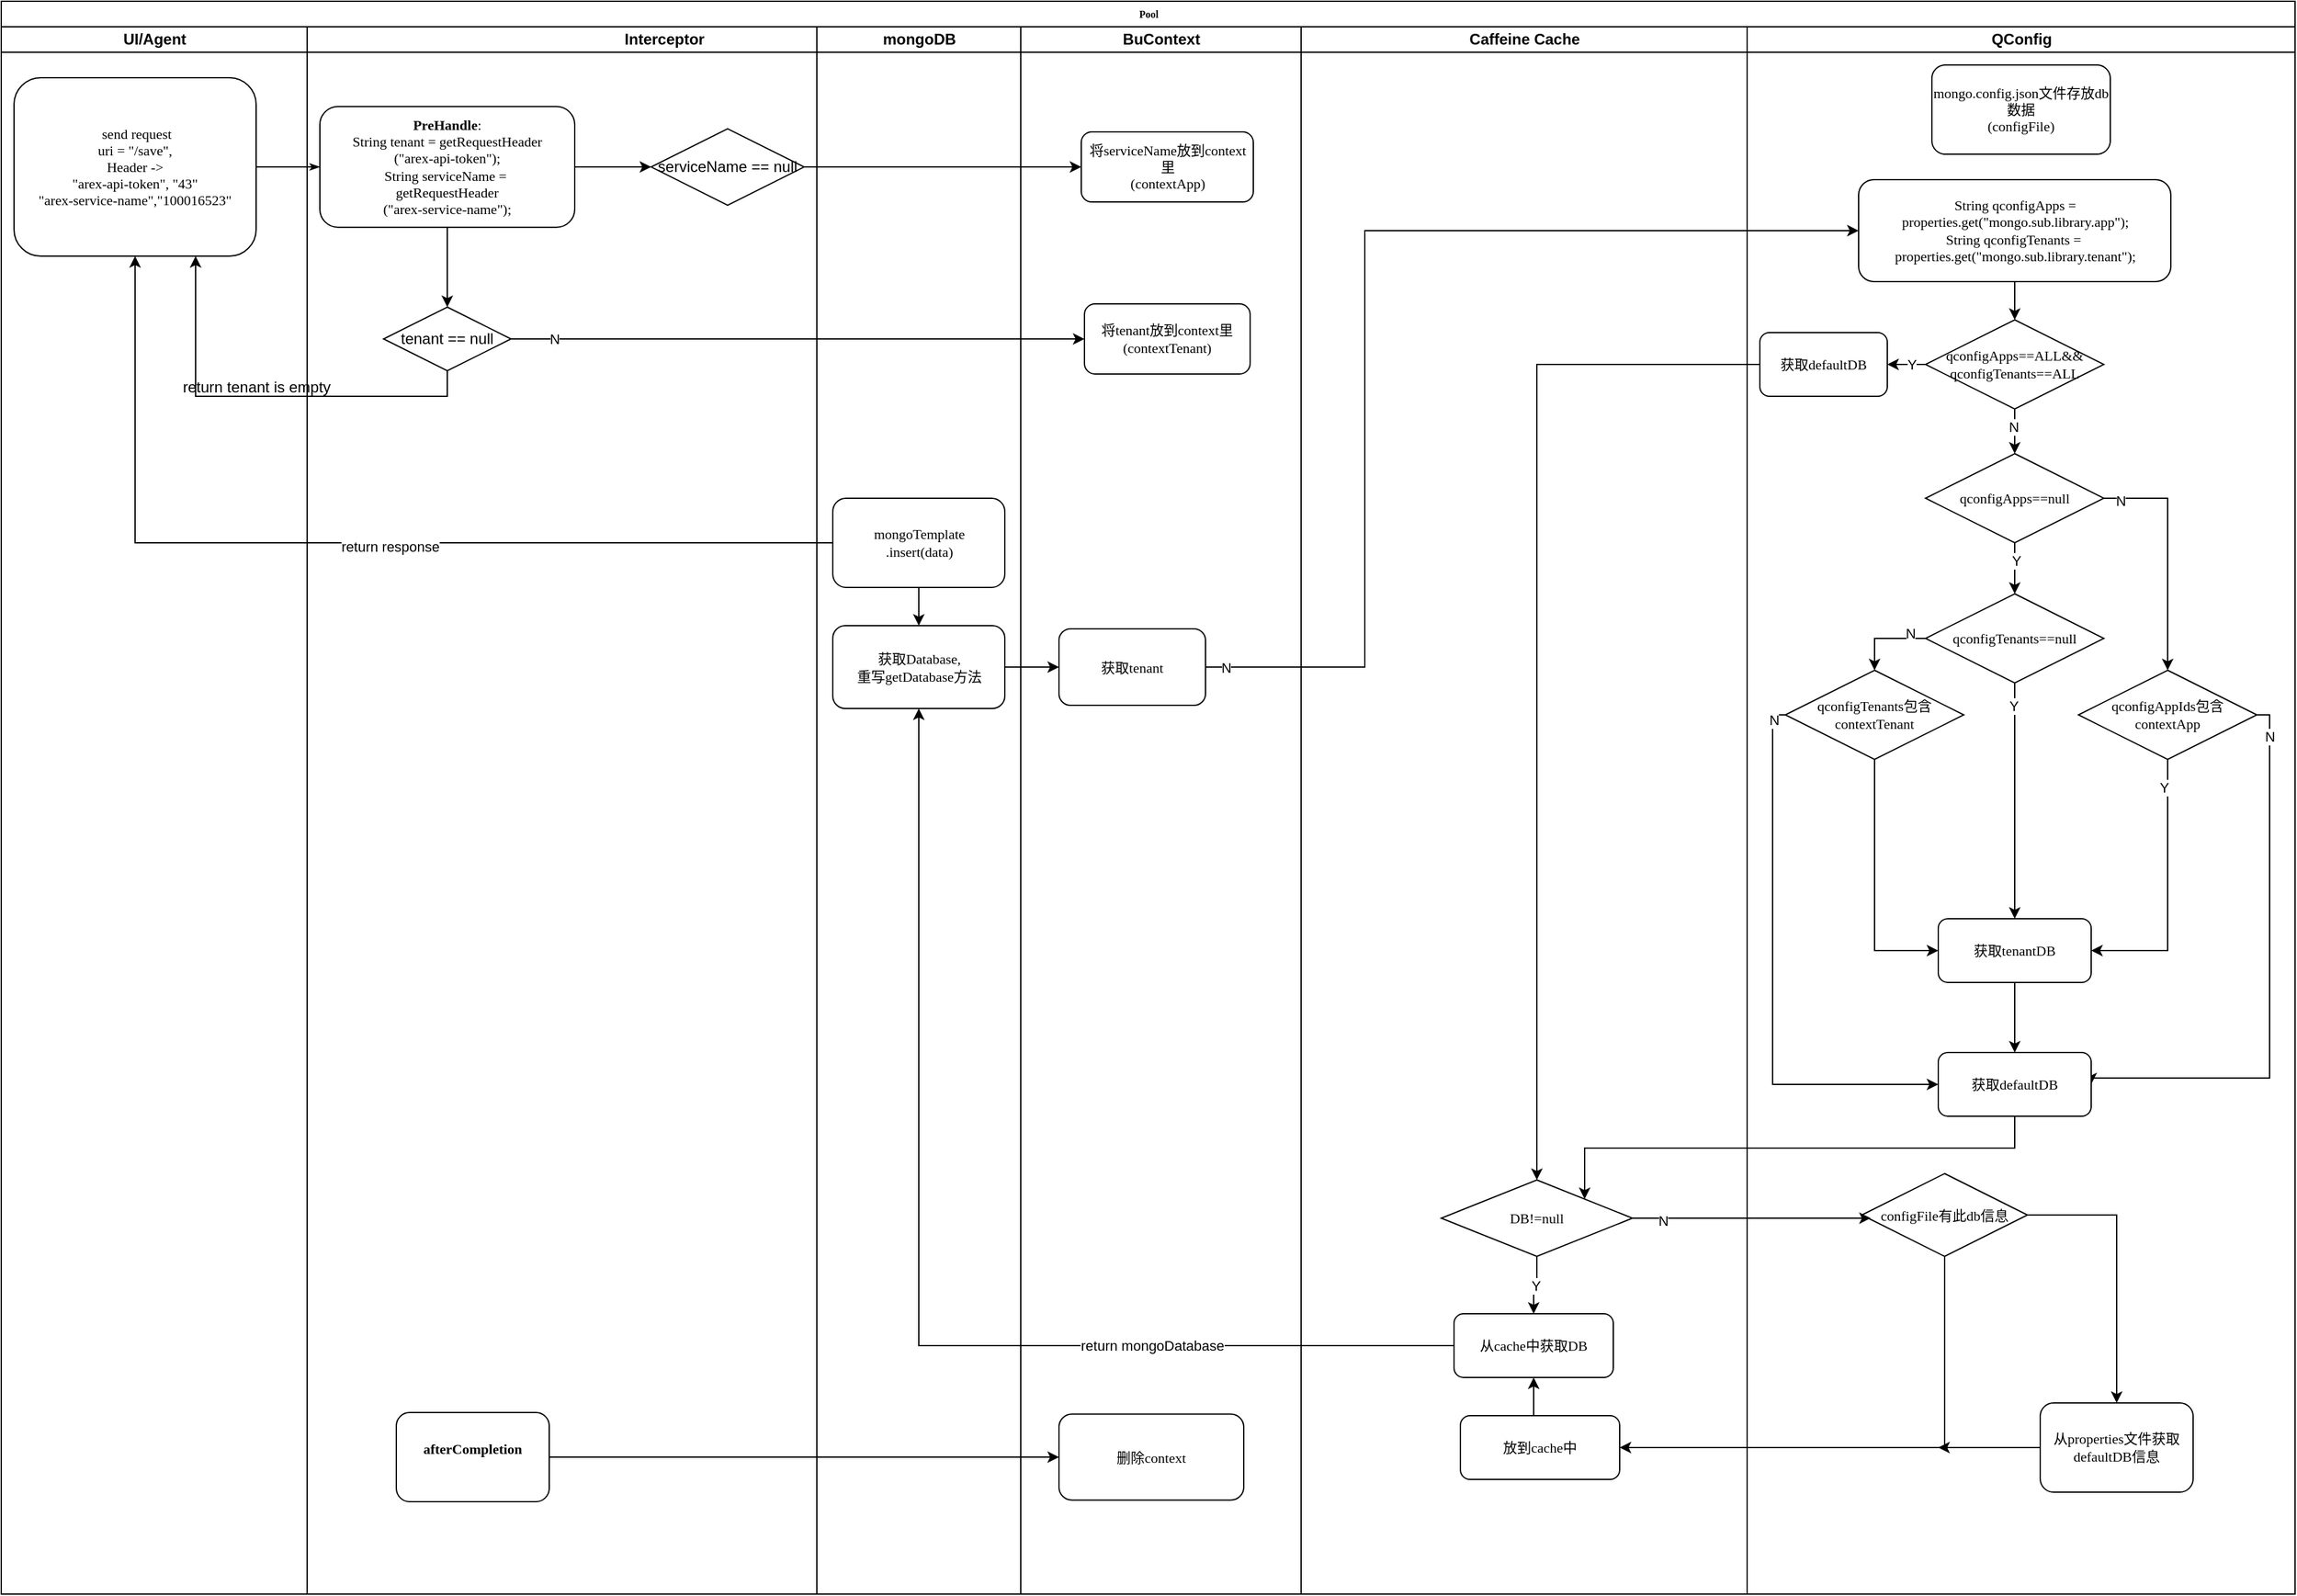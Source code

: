 <mxfile version="24.5.2" type="github">
  <diagram name="Page-1" id="74e2e168-ea6b-b213-b513-2b3c1d86103e">
    <mxGraphModel dx="3458" dy="1293" grid="1" gridSize="10" guides="1" tooltips="1" connect="1" arrows="1" fold="1" page="1" pageScale="1" pageWidth="1100" pageHeight="850" background="none" math="0" shadow="0">
      <root>
        <mxCell id="0" />
        <mxCell id="1" parent="0" />
        <mxCell id="77e6c97f196da883-1" value="Pool" style="swimlane;html=1;childLayout=stackLayout;startSize=20;rounded=0;shadow=0;labelBackgroundColor=none;strokeWidth=1;fontFamily=Verdana;fontSize=8;align=center;" parent="1" vertex="1">
          <mxGeometry x="-30" y="70" width="1800" height="1250" as="geometry" />
        </mxCell>
        <mxCell id="77e6c97f196da883-26" style="edgeStyle=orthogonalEdgeStyle;rounded=1;html=1;labelBackgroundColor=none;startArrow=none;startFill=0;startSize=5;endArrow=classicThin;endFill=1;endSize=5;jettySize=auto;orthogonalLoop=1;strokeWidth=1;fontFamily=Verdana;fontSize=8" parent="77e6c97f196da883-1" source="77e6c97f196da883-8" target="77e6c97f196da883-11" edge="1">
          <mxGeometry relative="1" as="geometry" />
        </mxCell>
        <mxCell id="77e6c97f196da883-2" value="UI/Agent" style="swimlane;html=1;startSize=20;" parent="77e6c97f196da883-1" vertex="1">
          <mxGeometry y="20" width="240" height="1230" as="geometry">
            <mxRectangle y="20" width="50" height="1310" as="alternateBounds" />
          </mxGeometry>
        </mxCell>
        <mxCell id="77e6c97f196da883-8" value="&lt;font style=&quot;font-size: 11px;&quot;&gt;&amp;nbsp;send request&lt;br&gt;uri = &quot;/save&quot;,&lt;br&gt;Header -&amp;gt; &lt;br&gt;&quot;arex-api-token&quot;, &quot;43&quot;&lt;br&gt;&quot;arex-service-name&quot;,&quot;100016523&quot;&lt;/font&gt;" style="rounded=1;whiteSpace=wrap;html=1;shadow=0;labelBackgroundColor=none;strokeWidth=1;fontFamily=Verdana;fontSize=8;align=center;" parent="77e6c97f196da883-2" vertex="1">
          <mxGeometry x="10" y="40" width="190" height="140" as="geometry" />
        </mxCell>
        <mxCell id="77e6c97f196da883-3" value="Interceptor" style="swimlane;html=1;startSize=20;" parent="77e6c97f196da883-1" vertex="1">
          <mxGeometry x="240" y="20" width="560" height="1230" as="geometry" />
        </mxCell>
        <mxCell id="QC2IbgeBZkoG8HlsuHKG-100" style="edgeStyle=orthogonalEdgeStyle;rounded=0;orthogonalLoop=1;jettySize=auto;html=1;exitX=1;exitY=0.5;exitDx=0;exitDy=0;entryX=0;entryY=0.5;entryDx=0;entryDy=0;" parent="77e6c97f196da883-3" source="77e6c97f196da883-11" target="QC2IbgeBZkoG8HlsuHKG-3" edge="1">
          <mxGeometry relative="1" as="geometry" />
        </mxCell>
        <mxCell id="QC2IbgeBZkoG8HlsuHKG-101" style="edgeStyle=orthogonalEdgeStyle;rounded=0;orthogonalLoop=1;jettySize=auto;html=1;exitX=0.5;exitY=1;exitDx=0;exitDy=0;" parent="77e6c97f196da883-3" source="77e6c97f196da883-11" target="QC2IbgeBZkoG8HlsuHKG-4" edge="1">
          <mxGeometry relative="1" as="geometry" />
        </mxCell>
        <mxCell id="77e6c97f196da883-11" value="&lt;font style=&quot;font-size: 11px;&quot;&gt;&lt;b&gt;PreHandle&lt;/b&gt;:&lt;br&gt;String tenant = getRequestHeader&lt;br&gt;(&quot;arex-api-token&quot;);&lt;br&gt;String serviceName =&amp;nbsp;&lt;br&gt;getRequestHeader&lt;br&gt;(&quot;arex-service-name&lt;/font&gt;&lt;span style=&quot;font-size: 11px; background-color: initial;&quot;&gt;&quot;);&lt;/span&gt;" style="rounded=1;whiteSpace=wrap;html=1;shadow=0;labelBackgroundColor=none;strokeWidth=1;fontFamily=Verdana;fontSize=8;align=center;" parent="77e6c97f196da883-3" vertex="1">
          <mxGeometry x="10" y="62.66" width="200" height="94.69" as="geometry" />
        </mxCell>
        <mxCell id="gfUXuAxqw8sNISsfRznZ-3" value="&lt;font style=&quot;font-size: 11px;&quot;&gt;&lt;b&gt;afterCompletion&lt;br&gt;&lt;/b&gt;&lt;br&gt;&lt;/font&gt;" style="rounded=1;whiteSpace=wrap;html=1;shadow=0;labelBackgroundColor=none;strokeWidth=1;fontFamily=Verdana;fontSize=8;align=center;" parent="77e6c97f196da883-3" vertex="1">
          <mxGeometry x="70" y="1087.5" width="120" height="70" as="geometry" />
        </mxCell>
        <mxCell id="QC2IbgeBZkoG8HlsuHKG-3" value="serviceName == null" style="rhombus;whiteSpace=wrap;html=1;" parent="77e6c97f196da883-3" vertex="1">
          <mxGeometry x="270" y="80.01" width="120" height="60" as="geometry" />
        </mxCell>
        <mxCell id="QC2IbgeBZkoG8HlsuHKG-4" value="tenant == null" style="rhombus;whiteSpace=wrap;html=1;" parent="77e6c97f196da883-3" vertex="1">
          <mxGeometry x="60" y="220" width="100" height="50" as="geometry" />
        </mxCell>
        <mxCell id="77e6c97f196da883-4" value="mongoDB" style="swimlane;html=1;startSize=20;" parent="77e6c97f196da883-3" vertex="1">
          <mxGeometry x="400" width="160" height="1230" as="geometry" />
        </mxCell>
        <mxCell id="gfUXuAxqw8sNISsfRznZ-11" style="edgeStyle=orthogonalEdgeStyle;rounded=0;orthogonalLoop=1;jettySize=auto;html=1;exitX=0.5;exitY=1;exitDx=0;exitDy=0;entryX=0.5;entryY=0;entryDx=0;entryDy=0;" parent="77e6c97f196da883-4" source="77e6c97f196da883-12" target="gfUXuAxqw8sNISsfRznZ-1" edge="1">
          <mxGeometry relative="1" as="geometry">
            <mxPoint x="70" y="530" as="sourcePoint" />
          </mxGeometry>
        </mxCell>
        <mxCell id="77e6c97f196da883-12" value="&lt;font style=&quot;font-size: 11px;&quot;&gt;mongoTemplate&lt;br&gt;.insert(data)&lt;/font&gt;" style="rounded=1;whiteSpace=wrap;html=1;shadow=0;labelBackgroundColor=none;strokeWidth=1;fontFamily=Verdana;fontSize=8;align=center;" parent="77e6c97f196da883-4" vertex="1">
          <mxGeometry x="12.5" y="370" width="135" height="70" as="geometry" />
        </mxCell>
        <mxCell id="gfUXuAxqw8sNISsfRznZ-1" value="&lt;font style=&quot;font-size: 11px;&quot;&gt;获取Database,&lt;br&gt;重写getDatabase方法&lt;/font&gt;" style="rounded=1;whiteSpace=wrap;html=1;shadow=0;labelBackgroundColor=none;strokeWidth=1;fontFamily=Verdana;fontSize=8;align=center;" parent="77e6c97f196da883-4" vertex="1">
          <mxGeometry x="12.5" y="470" width="135" height="65" as="geometry" />
        </mxCell>
        <mxCell id="77e6c97f196da883-5" value="BuContext" style="swimlane;html=1;startSize=20;" parent="77e6c97f196da883-1" vertex="1">
          <mxGeometry x="800" y="20" width="220" height="1230" as="geometry" />
        </mxCell>
        <mxCell id="77e6c97f196da883-15" value="&lt;font style=&quot;font-size: 11px;&quot;&gt;获取tenant&lt;/font&gt;" style="rounded=1;whiteSpace=wrap;html=1;shadow=0;labelBackgroundColor=none;strokeWidth=1;fontFamily=Verdana;fontSize=8;align=center;" parent="77e6c97f196da883-5" vertex="1">
          <mxGeometry x="30" y="472.5" width="115" height="60" as="geometry" />
        </mxCell>
        <mxCell id="77e6c97f196da883-9" value="&lt;font style=&quot;font-size: 11px;&quot;&gt;将tenant放到context里&lt;/font&gt;&lt;div&gt;&lt;span style=&quot;font-size: 11px;&quot;&gt;(contextTenant)&lt;/span&gt;&lt;/div&gt;" style="rounded=1;whiteSpace=wrap;html=1;shadow=0;labelBackgroundColor=none;strokeWidth=1;fontFamily=Verdana;fontSize=8;align=center;" parent="77e6c97f196da883-5" vertex="1">
          <mxGeometry x="50" y="217.5" width="130" height="55" as="geometry" />
        </mxCell>
        <mxCell id="gfUXuAxqw8sNISsfRznZ-23" value="&lt;span style=&quot;font-size: 11px;&quot;&gt;删除context&lt;/span&gt;" style="rounded=1;whiteSpace=wrap;html=1;shadow=0;labelBackgroundColor=none;strokeWidth=1;fontFamily=Verdana;fontSize=8;align=center;" parent="77e6c97f196da883-5" vertex="1">
          <mxGeometry x="30" y="1088.75" width="145" height="67.5" as="geometry" />
        </mxCell>
        <mxCell id="QC2IbgeBZkoG8HlsuHKG-25" value="&lt;font style=&quot;font-size: 11px;&quot;&gt;将serviceName放到context里&lt;br&gt;(contextApp)&lt;/font&gt;" style="rounded=1;whiteSpace=wrap;html=1;shadow=0;labelBackgroundColor=none;strokeWidth=1;fontFamily=Verdana;fontSize=8;align=center;" parent="77e6c97f196da883-5" vertex="1">
          <mxGeometry x="47.5" y="82.51" width="135" height="55" as="geometry" />
        </mxCell>
        <mxCell id="77e6c97f196da883-6" value="Caffeine Cache" style="swimlane;html=1;startSize=20;" parent="77e6c97f196da883-1" vertex="1">
          <mxGeometry x="1020" y="20" width="350" height="1230" as="geometry" />
        </mxCell>
        <mxCell id="QC2IbgeBZkoG8HlsuHKG-108" style="edgeStyle=orthogonalEdgeStyle;rounded=0;orthogonalLoop=1;jettySize=auto;html=1;exitX=0.5;exitY=0;exitDx=0;exitDy=0;entryX=0.5;entryY=1;entryDx=0;entryDy=0;" parent="77e6c97f196da883-6" source="QC2IbgeBZkoG8HlsuHKG-32" target="QC2IbgeBZkoG8HlsuHKG-33" edge="1">
          <mxGeometry relative="1" as="geometry" />
        </mxCell>
        <mxCell id="QC2IbgeBZkoG8HlsuHKG-32" value="&lt;span style=&quot;font-size: 11px;&quot;&gt;放到cache中&lt;/span&gt;" style="rounded=1;whiteSpace=wrap;html=1;shadow=0;labelBackgroundColor=none;strokeWidth=1;fontFamily=Verdana;fontSize=8;align=center;" parent="77e6c97f196da883-6" vertex="1">
          <mxGeometry x="125" y="1090" width="125" height="50" as="geometry" />
        </mxCell>
        <mxCell id="QC2IbgeBZkoG8HlsuHKG-33" value="&lt;font style=&quot;font-size: 11px;&quot;&gt;从cache中获取DB&lt;/font&gt;" style="rounded=1;whiteSpace=wrap;html=1;shadow=0;labelBackgroundColor=none;strokeWidth=1;fontFamily=Verdana;fontSize=8;align=center;" parent="77e6c97f196da883-6" vertex="1">
          <mxGeometry x="120" y="1010" width="125" height="50" as="geometry" />
        </mxCell>
        <mxCell id="QC2IbgeBZkoG8HlsuHKG-107" style="edgeStyle=orthogonalEdgeStyle;rounded=0;orthogonalLoop=1;jettySize=auto;html=1;exitX=0.5;exitY=1;exitDx=0;exitDy=0;entryX=1;entryY=0.5;entryDx=0;entryDy=0;" parent="77e6c97f196da883-6" source="QC2IbgeBZkoG8HlsuHKG-37" target="QC2IbgeBZkoG8HlsuHKG-32" edge="1">
          <mxGeometry relative="1" as="geometry" />
        </mxCell>
        <mxCell id="QC2IbgeBZkoG8HlsuHKG-110" style="edgeStyle=orthogonalEdgeStyle;rounded=0;orthogonalLoop=1;jettySize=auto;html=1;exitX=1;exitY=0.5;exitDx=0;exitDy=0;" parent="77e6c97f196da883-6" source="QC2IbgeBZkoG8HlsuHKG-37" target="QC2IbgeBZkoG8HlsuHKG-44" edge="1">
          <mxGeometry relative="1" as="geometry" />
        </mxCell>
        <mxCell id="QC2IbgeBZkoG8HlsuHKG-37" value="&lt;font style=&quot;font-size: 11px;&quot;&gt;configFile有此db信息&lt;/font&gt;" style="rhombus;whiteSpace=wrap;html=1;rounded=0;shadow=0;labelBackgroundColor=none;strokeWidth=1;fontFamily=Verdana;fontSize=8;align=center;" parent="77e6c97f196da883-6" vertex="1">
          <mxGeometry x="440" y="900" width="130" height="65" as="geometry" />
        </mxCell>
        <mxCell id="QC2IbgeBZkoG8HlsuHKG-31" value="&lt;span style=&quot;font-size: 11px;&quot;&gt;DB!=null&lt;/span&gt;" style="rhombus;whiteSpace=wrap;html=1;rounded=0;shadow=0;labelBackgroundColor=none;strokeWidth=1;fontFamily=Verdana;fontSize=8;align=center;" parent="77e6c97f196da883-6" vertex="1">
          <mxGeometry x="110" y="905" width="150" height="60" as="geometry" />
        </mxCell>
        <mxCell id="QC2IbgeBZkoG8HlsuHKG-49" value="Y" style="edgeStyle=orthogonalEdgeStyle;rounded=0;orthogonalLoop=1;jettySize=auto;html=1;" parent="77e6c97f196da883-6" source="QC2IbgeBZkoG8HlsuHKG-31" target="QC2IbgeBZkoG8HlsuHKG-33" edge="1">
          <mxGeometry relative="1" as="geometry" />
        </mxCell>
        <mxCell id="QC2IbgeBZkoG8HlsuHKG-109" style="edgeStyle=orthogonalEdgeStyle;rounded=0;orthogonalLoop=1;jettySize=auto;html=1;exitX=0;exitY=0.5;exitDx=0;exitDy=0;" parent="77e6c97f196da883-6" source="QC2IbgeBZkoG8HlsuHKG-44" edge="1">
          <mxGeometry relative="1" as="geometry">
            <mxPoint x="500" y="1115" as="targetPoint" />
          </mxGeometry>
        </mxCell>
        <mxCell id="QC2IbgeBZkoG8HlsuHKG-44" value="&lt;span style=&quot;font-size: 11px;&quot;&gt;从properties文件获取defaultDB信息&lt;/span&gt;" style="rounded=1;whiteSpace=wrap;html=1;shadow=0;labelBackgroundColor=none;strokeWidth=1;fontFamily=Verdana;fontSize=8;align=center;" parent="77e6c97f196da883-6" vertex="1">
          <mxGeometry x="580" y="1080" width="120" height="70" as="geometry" />
        </mxCell>
        <mxCell id="QC2IbgeBZkoG8HlsuHKG-105" style="edgeStyle=orthogonalEdgeStyle;rounded=0;orthogonalLoop=1;jettySize=auto;html=1;exitX=1;exitY=0.5;exitDx=0;exitDy=0;entryX=0.054;entryY=0.538;entryDx=0;entryDy=0;entryPerimeter=0;" parent="77e6c97f196da883-6" source="QC2IbgeBZkoG8HlsuHKG-31" target="QC2IbgeBZkoG8HlsuHKG-37" edge="1">
          <mxGeometry relative="1" as="geometry" />
        </mxCell>
        <mxCell id="QC2IbgeBZkoG8HlsuHKG-106" value="N" style="edgeLabel;html=1;align=center;verticalAlign=middle;resizable=0;points=[];" parent="QC2IbgeBZkoG8HlsuHKG-105" vertex="1" connectable="0">
          <mxGeometry x="-0.742" y="-2" relative="1" as="geometry">
            <mxPoint as="offset" />
          </mxGeometry>
        </mxCell>
        <mxCell id="2HUkZEUMcikQAhTQOwgD-1" style="edgeStyle=orthogonalEdgeStyle;rounded=0;orthogonalLoop=1;jettySize=auto;html=1;exitX=1;exitY=0.5;exitDx=0;exitDy=0;entryX=0;entryY=0.5;entryDx=0;entryDy=0;" parent="77e6c97f196da883-1" source="gfUXuAxqw8sNISsfRznZ-3" target="gfUXuAxqw8sNISsfRznZ-23" edge="1">
          <mxGeometry relative="1" as="geometry" />
        </mxCell>
        <mxCell id="QC2IbgeBZkoG8HlsuHKG-27" style="edgeStyle=orthogonalEdgeStyle;rounded=0;orthogonalLoop=1;jettySize=auto;html=1;exitX=1;exitY=0.5;exitDx=0;exitDy=0;entryX=0;entryY=0.5;entryDx=0;entryDy=0;" parent="77e6c97f196da883-1" source="QC2IbgeBZkoG8HlsuHKG-3" edge="1" target="QC2IbgeBZkoG8HlsuHKG-25">
          <mxGeometry relative="1" as="geometry">
            <mxPoint x="840" y="290" as="targetPoint" />
          </mxGeometry>
        </mxCell>
        <mxCell id="QC2IbgeBZkoG8HlsuHKG-45" value="" style="edgeStyle=orthogonalEdgeStyle;rounded=0;orthogonalLoop=1;jettySize=auto;html=1;" parent="77e6c97f196da883-1" source="gfUXuAxqw8sNISsfRznZ-1" target="77e6c97f196da883-15" edge="1">
          <mxGeometry relative="1" as="geometry" />
        </mxCell>
        <mxCell id="QC2IbgeBZkoG8HlsuHKG-115" style="edgeStyle=orthogonalEdgeStyle;rounded=0;orthogonalLoop=1;jettySize=auto;html=1;exitX=0;exitY=0.5;exitDx=0;exitDy=0;entryX=0.5;entryY=1;entryDx=0;entryDy=0;" parent="77e6c97f196da883-1" source="QC2IbgeBZkoG8HlsuHKG-33" target="gfUXuAxqw8sNISsfRznZ-1" edge="1">
          <mxGeometry relative="1" as="geometry" />
        </mxCell>
        <mxCell id="QC2IbgeBZkoG8HlsuHKG-116" value="return mongoDatabase" style="edgeLabel;html=1;align=center;verticalAlign=middle;resizable=0;points=[];" parent="QC2IbgeBZkoG8HlsuHKG-115" vertex="1" connectable="0">
          <mxGeometry x="-0.484" relative="1" as="geometry">
            <mxPoint as="offset" />
          </mxGeometry>
        </mxCell>
        <mxCell id="QC2IbgeBZkoG8HlsuHKG-119" style="edgeStyle=orthogonalEdgeStyle;rounded=0;orthogonalLoop=1;jettySize=auto;html=1;exitX=0;exitY=0.5;exitDx=0;exitDy=0;entryX=0.5;entryY=1;entryDx=0;entryDy=0;" parent="77e6c97f196da883-1" source="77e6c97f196da883-12" target="77e6c97f196da883-8" edge="1">
          <mxGeometry relative="1" as="geometry" />
        </mxCell>
        <mxCell id="QC2IbgeBZkoG8HlsuHKG-120" value="return response" style="edgeLabel;html=1;align=center;verticalAlign=middle;resizable=0;points=[];" parent="QC2IbgeBZkoG8HlsuHKG-119" vertex="1" connectable="0">
          <mxGeometry x="-0.098" y="3" relative="1" as="geometry">
            <mxPoint x="1" as="offset" />
          </mxGeometry>
        </mxCell>
        <mxCell id="QC2IbgeBZkoG8HlsuHKG-99" style="edgeStyle=orthogonalEdgeStyle;rounded=0;orthogonalLoop=1;jettySize=auto;html=1;exitX=1;exitY=0.5;exitDx=0;exitDy=0;entryX=0;entryY=0.5;entryDx=0;entryDy=0;" parent="77e6c97f196da883-1" source="QC2IbgeBZkoG8HlsuHKG-4" target="77e6c97f196da883-9" edge="1">
          <mxGeometry relative="1" as="geometry">
            <mxPoint x="630" y="240" as="targetPoint" />
          </mxGeometry>
        </mxCell>
        <mxCell id="QC2IbgeBZkoG8HlsuHKG-104" value="N" style="edgeLabel;html=1;align=center;verticalAlign=middle;resizable=0;points=[];" parent="QC2IbgeBZkoG8HlsuHKG-99" vertex="1" connectable="0">
          <mxGeometry x="-0.852" relative="1" as="geometry">
            <mxPoint as="offset" />
          </mxGeometry>
        </mxCell>
        <mxCell id="PGTR_oQcg45bv9eVJ8Gs-1" style="edgeStyle=orthogonalEdgeStyle;rounded=0;orthogonalLoop=1;jettySize=auto;html=1;exitX=0.5;exitY=1;exitDx=0;exitDy=0;entryX=0.75;entryY=1;entryDx=0;entryDy=0;" edge="1" parent="77e6c97f196da883-1" source="QC2IbgeBZkoG8HlsuHKG-4" target="77e6c97f196da883-8">
          <mxGeometry relative="1" as="geometry" />
        </mxCell>
        <mxCell id="QC2IbgeBZkoG8HlsuHKG-34" value="QConfig" style="swimlane;html=1;startSize=20;" parent="1" vertex="1">
          <mxGeometry x="1340" y="90" width="430" height="1230" as="geometry" />
        </mxCell>
        <mxCell id="QC2IbgeBZkoG8HlsuHKG-40" value="&lt;span style=&quot;font-size: 11px;&quot;&gt;mongo.config.json文件存放db数据&lt;br&gt;(configFile)&lt;/span&gt;" style="rounded=1;whiteSpace=wrap;html=1;shadow=0;labelBackgroundColor=none;strokeWidth=1;fontFamily=Verdana;fontSize=8;align=center;" parent="QC2IbgeBZkoG8HlsuHKG-34" vertex="1">
          <mxGeometry x="145" y="30" width="140" height="70" as="geometry" />
        </mxCell>
        <mxCell id="84GqGAl79eLaJC6Dy8Jz-2" value="" style="edgeStyle=orthogonalEdgeStyle;rounded=0;orthogonalLoop=1;jettySize=auto;html=1;" parent="QC2IbgeBZkoG8HlsuHKG-34" source="QC2IbgeBZkoG8HlsuHKG-59" target="84GqGAl79eLaJC6Dy8Jz-1" edge="1">
          <mxGeometry relative="1" as="geometry" />
        </mxCell>
        <mxCell id="QC2IbgeBZkoG8HlsuHKG-59" value="&lt;span style=&quot;font-size: 11px;&quot;&gt;String qconfigApps = properties.get(&quot;mongo.sub.library.app&quot;);&lt;br&gt;String qconfigTenants =&amp;nbsp;&lt;br&gt;&lt;/span&gt;&lt;span style=&quot;font-size: 11px;&quot;&gt;properties.get(&quot;mongo.sub.library.tenant&quot;);&lt;/span&gt;&lt;span style=&quot;font-size: 11px;&quot;&gt;&lt;br&gt;&lt;/span&gt;" style="rounded=1;whiteSpace=wrap;html=1;shadow=0;labelBackgroundColor=none;strokeWidth=1;fontFamily=Verdana;fontSize=8;align=center;" parent="QC2IbgeBZkoG8HlsuHKG-34" vertex="1">
          <mxGeometry x="87.5" y="120" width="245" height="80" as="geometry" />
        </mxCell>
        <mxCell id="QC2IbgeBZkoG8HlsuHKG-74" value="" style="edgeStyle=orthogonalEdgeStyle;rounded=0;orthogonalLoop=1;jettySize=auto;html=1;" parent="QC2IbgeBZkoG8HlsuHKG-34" source="QC2IbgeBZkoG8HlsuHKG-58" target="QC2IbgeBZkoG8HlsuHKG-60" edge="1">
          <mxGeometry relative="1" as="geometry" />
        </mxCell>
        <mxCell id="QC2IbgeBZkoG8HlsuHKG-86" value="Y" style="edgeLabel;html=1;align=center;verticalAlign=middle;resizable=0;points=[];" parent="QC2IbgeBZkoG8HlsuHKG-74" vertex="1" connectable="0">
          <mxGeometry x="-0.3" y="1" relative="1" as="geometry">
            <mxPoint as="offset" />
          </mxGeometry>
        </mxCell>
        <mxCell id="QC2IbgeBZkoG8HlsuHKG-77" style="edgeStyle=orthogonalEdgeStyle;rounded=0;orthogonalLoop=1;jettySize=auto;html=1;exitX=1;exitY=0.5;exitDx=0;exitDy=0;entryX=0.5;entryY=0;entryDx=0;entryDy=0;" parent="QC2IbgeBZkoG8HlsuHKG-34" source="QC2IbgeBZkoG8HlsuHKG-58" target="QC2IbgeBZkoG8HlsuHKG-71" edge="1">
          <mxGeometry relative="1" as="geometry" />
        </mxCell>
        <mxCell id="QC2IbgeBZkoG8HlsuHKG-85" value="N" style="edgeLabel;html=1;align=center;verticalAlign=middle;resizable=0;points=[];" parent="QC2IbgeBZkoG8HlsuHKG-77" vertex="1" connectable="0">
          <mxGeometry x="-0.86" y="-2" relative="1" as="geometry">
            <mxPoint as="offset" />
          </mxGeometry>
        </mxCell>
        <mxCell id="QC2IbgeBZkoG8HlsuHKG-58" value="&lt;font style=&quot;font-size: 11px;&quot;&gt;qconfigApps==null&lt;/font&gt;" style="rhombus;whiteSpace=wrap;html=1;rounded=0;shadow=0;labelBackgroundColor=none;strokeWidth=1;fontFamily=Verdana;fontSize=8;align=center;" parent="QC2IbgeBZkoG8HlsuHKG-34" vertex="1">
          <mxGeometry x="140" y="335" width="140" height="70" as="geometry" />
        </mxCell>
        <mxCell id="QC2IbgeBZkoG8HlsuHKG-75" value="" style="edgeStyle=orthogonalEdgeStyle;rounded=0;orthogonalLoop=1;jettySize=auto;html=1;" parent="QC2IbgeBZkoG8HlsuHKG-34" source="QC2IbgeBZkoG8HlsuHKG-60" target="QC2IbgeBZkoG8HlsuHKG-72" edge="1">
          <mxGeometry relative="1" as="geometry" />
        </mxCell>
        <mxCell id="QC2IbgeBZkoG8HlsuHKG-83" value="Y" style="edgeLabel;html=1;align=center;verticalAlign=middle;resizable=0;points=[];" parent="QC2IbgeBZkoG8HlsuHKG-75" vertex="1" connectable="0">
          <mxGeometry x="-0.81" y="-1" relative="1" as="geometry">
            <mxPoint as="offset" />
          </mxGeometry>
        </mxCell>
        <mxCell id="QC2IbgeBZkoG8HlsuHKG-80" value="" style="edgeStyle=orthogonalEdgeStyle;rounded=0;orthogonalLoop=1;jettySize=auto;html=1;entryX=0.5;entryY=0;entryDx=0;entryDy=0;exitX=0;exitY=0.5;exitDx=0;exitDy=0;" parent="QC2IbgeBZkoG8HlsuHKG-34" source="QC2IbgeBZkoG8HlsuHKG-60" target="QC2IbgeBZkoG8HlsuHKG-79" edge="1">
          <mxGeometry relative="1" as="geometry" />
        </mxCell>
        <mxCell id="QC2IbgeBZkoG8HlsuHKG-84" value="N" style="edgeLabel;html=1;align=center;verticalAlign=middle;resizable=0;points=[];" parent="QC2IbgeBZkoG8HlsuHKG-80" vertex="1" connectable="0">
          <mxGeometry x="-0.632" y="-4" relative="1" as="geometry">
            <mxPoint as="offset" />
          </mxGeometry>
        </mxCell>
        <mxCell id="QC2IbgeBZkoG8HlsuHKG-60" value="&lt;font style=&quot;font-size: 11px;&quot;&gt;qconfigTenants==null&lt;/font&gt;" style="rhombus;whiteSpace=wrap;html=1;rounded=0;shadow=0;labelBackgroundColor=none;strokeWidth=1;fontFamily=Verdana;fontSize=8;align=center;" parent="QC2IbgeBZkoG8HlsuHKG-34" vertex="1">
          <mxGeometry x="140" y="445" width="140" height="70" as="geometry" />
        </mxCell>
        <mxCell id="QC2IbgeBZkoG8HlsuHKG-78" style="edgeStyle=orthogonalEdgeStyle;rounded=0;orthogonalLoop=1;jettySize=auto;html=1;entryX=1;entryY=0.5;entryDx=0;entryDy=0;exitX=0.5;exitY=1;exitDx=0;exitDy=0;" parent="QC2IbgeBZkoG8HlsuHKG-34" source="QC2IbgeBZkoG8HlsuHKG-71" target="QC2IbgeBZkoG8HlsuHKG-72" edge="1">
          <mxGeometry relative="1" as="geometry" />
        </mxCell>
        <mxCell id="QC2IbgeBZkoG8HlsuHKG-87" value="Y" style="edgeLabel;html=1;align=center;verticalAlign=middle;resizable=0;points=[];" parent="QC2IbgeBZkoG8HlsuHKG-78" vertex="1" connectable="0">
          <mxGeometry x="-0.797" y="-3" relative="1" as="geometry">
            <mxPoint as="offset" />
          </mxGeometry>
        </mxCell>
        <mxCell id="QC2IbgeBZkoG8HlsuHKG-90" style="edgeStyle=orthogonalEdgeStyle;rounded=0;orthogonalLoop=1;jettySize=auto;html=1;exitX=1;exitY=0.5;exitDx=0;exitDy=0;entryX=1;entryY=0.5;entryDx=0;entryDy=0;" parent="QC2IbgeBZkoG8HlsuHKG-34" source="QC2IbgeBZkoG8HlsuHKG-71" target="QC2IbgeBZkoG8HlsuHKG-88" edge="1">
          <mxGeometry relative="1" as="geometry">
            <mxPoint x="440" y="465" as="sourcePoint" />
            <mxPoint x="280" y="815" as="targetPoint" />
            <Array as="points">
              <mxPoint x="410" y="540" />
              <mxPoint x="410" y="825" />
              <mxPoint x="270" y="825" />
            </Array>
          </mxGeometry>
        </mxCell>
        <mxCell id="QC2IbgeBZkoG8HlsuHKG-93" value="N" style="edgeLabel;html=1;align=center;verticalAlign=middle;resizable=0;points=[];" parent="QC2IbgeBZkoG8HlsuHKG-90" vertex="1" connectable="0">
          <mxGeometry x="-0.879" relative="1" as="geometry">
            <mxPoint as="offset" />
          </mxGeometry>
        </mxCell>
        <mxCell id="QC2IbgeBZkoG8HlsuHKG-71" value="&lt;font style=&quot;font-size: 11px;&quot;&gt;qconfigAppIds包含contextApp&lt;/font&gt;" style="rhombus;whiteSpace=wrap;html=1;rounded=0;shadow=0;labelBackgroundColor=none;strokeWidth=1;fontFamily=Verdana;fontSize=8;align=center;" parent="QC2IbgeBZkoG8HlsuHKG-34" vertex="1">
          <mxGeometry x="260" y="505" width="140" height="70" as="geometry" />
        </mxCell>
        <mxCell id="QC2IbgeBZkoG8HlsuHKG-113" value="" style="edgeStyle=orthogonalEdgeStyle;rounded=0;orthogonalLoop=1;jettySize=auto;html=1;" parent="QC2IbgeBZkoG8HlsuHKG-34" source="QC2IbgeBZkoG8HlsuHKG-72" target="QC2IbgeBZkoG8HlsuHKG-88" edge="1">
          <mxGeometry relative="1" as="geometry" />
        </mxCell>
        <mxCell id="QC2IbgeBZkoG8HlsuHKG-72" value="&lt;font style=&quot;font-size: 11px;&quot;&gt;获取tenant&lt;/font&gt;&lt;span style=&quot;font-size: 11px; background-color: initial;&quot;&gt;DB&lt;/span&gt;" style="rounded=1;whiteSpace=wrap;html=1;shadow=0;labelBackgroundColor=none;strokeWidth=1;fontFamily=Verdana;fontSize=8;align=center;" parent="QC2IbgeBZkoG8HlsuHKG-34" vertex="1">
          <mxGeometry x="150" y="700" width="120" height="50" as="geometry" />
        </mxCell>
        <mxCell id="QC2IbgeBZkoG8HlsuHKG-89" style="edgeStyle=orthogonalEdgeStyle;rounded=0;orthogonalLoop=1;jettySize=auto;html=1;exitX=0;exitY=0.5;exitDx=0;exitDy=0;entryX=0;entryY=0.5;entryDx=0;entryDy=0;" parent="QC2IbgeBZkoG8HlsuHKG-34" source="QC2IbgeBZkoG8HlsuHKG-79" target="QC2IbgeBZkoG8HlsuHKG-88" edge="1">
          <mxGeometry relative="1" as="geometry">
            <Array as="points">
              <mxPoint x="20" y="540" />
              <mxPoint x="20" y="830" />
            </Array>
          </mxGeometry>
        </mxCell>
        <mxCell id="QC2IbgeBZkoG8HlsuHKG-91" value="N" style="edgeLabel;html=1;align=center;verticalAlign=middle;resizable=0;points=[];" parent="QC2IbgeBZkoG8HlsuHKG-89" vertex="1" connectable="0">
          <mxGeometry x="-0.938" y="1" relative="1" as="geometry">
            <mxPoint as="offset" />
          </mxGeometry>
        </mxCell>
        <mxCell id="QC2IbgeBZkoG8HlsuHKG-92" style="edgeStyle=orthogonalEdgeStyle;rounded=0;orthogonalLoop=1;jettySize=auto;html=1;exitX=0.5;exitY=1;exitDx=0;exitDy=0;entryX=0;entryY=0.5;entryDx=0;entryDy=0;" parent="QC2IbgeBZkoG8HlsuHKG-34" source="QC2IbgeBZkoG8HlsuHKG-79" target="QC2IbgeBZkoG8HlsuHKG-72" edge="1">
          <mxGeometry relative="1" as="geometry" />
        </mxCell>
        <mxCell id="QC2IbgeBZkoG8HlsuHKG-79" value="&lt;font style=&quot;font-size: 11px;&quot;&gt;qconfigTenants包含contextTenant&lt;/font&gt;" style="rhombus;whiteSpace=wrap;html=1;rounded=0;shadow=0;labelBackgroundColor=none;strokeWidth=1;fontFamily=Verdana;fontSize=8;align=center;" parent="QC2IbgeBZkoG8HlsuHKG-34" vertex="1">
          <mxGeometry x="30" y="505" width="140" height="70" as="geometry" />
        </mxCell>
        <mxCell id="QC2IbgeBZkoG8HlsuHKG-88" value="&lt;font style=&quot;font-size: 11px;&quot;&gt;获取default&lt;/font&gt;&lt;span style=&quot;font-size: 11px; background-color: initial;&quot;&gt;DB&lt;/span&gt;" style="rounded=1;whiteSpace=wrap;html=1;shadow=0;labelBackgroundColor=none;strokeWidth=1;fontFamily=Verdana;fontSize=8;align=center;" parent="QC2IbgeBZkoG8HlsuHKG-34" vertex="1">
          <mxGeometry x="150" y="805" width="120" height="50" as="geometry" />
        </mxCell>
        <mxCell id="84GqGAl79eLaJC6Dy8Jz-4" value="" style="edgeStyle=orthogonalEdgeStyle;rounded=0;orthogonalLoop=1;jettySize=auto;html=1;" parent="QC2IbgeBZkoG8HlsuHKG-34" source="84GqGAl79eLaJC6Dy8Jz-1" target="84GqGAl79eLaJC6Dy8Jz-3" edge="1">
          <mxGeometry relative="1" as="geometry" />
        </mxCell>
        <mxCell id="84GqGAl79eLaJC6Dy8Jz-5" value="Y" style="edgeLabel;html=1;align=center;verticalAlign=middle;resizable=0;points=[];" parent="84GqGAl79eLaJC6Dy8Jz-4" vertex="1" connectable="0">
          <mxGeometry x="0.244" relative="1" as="geometry">
            <mxPoint as="offset" />
          </mxGeometry>
        </mxCell>
        <mxCell id="84GqGAl79eLaJC6Dy8Jz-6" value="" style="edgeStyle=orthogonalEdgeStyle;rounded=0;orthogonalLoop=1;jettySize=auto;html=1;" parent="QC2IbgeBZkoG8HlsuHKG-34" source="84GqGAl79eLaJC6Dy8Jz-1" target="QC2IbgeBZkoG8HlsuHKG-58" edge="1">
          <mxGeometry relative="1" as="geometry" />
        </mxCell>
        <mxCell id="84GqGAl79eLaJC6Dy8Jz-7" value="N" style="edgeLabel;html=1;align=center;verticalAlign=middle;resizable=0;points=[];" parent="84GqGAl79eLaJC6Dy8Jz-6" vertex="1" connectable="0">
          <mxGeometry x="-0.387" y="-1" relative="1" as="geometry">
            <mxPoint as="offset" />
          </mxGeometry>
        </mxCell>
        <mxCell id="84GqGAl79eLaJC6Dy8Jz-1" value="&lt;font style=&quot;font-size: 11px;&quot;&gt;qconfigApps==ALL&amp;amp;&amp;amp;&lt;br&gt;qconfigTenants==ALL&lt;/font&gt;" style="rhombus;whiteSpace=wrap;html=1;rounded=0;shadow=0;labelBackgroundColor=none;strokeWidth=1;fontFamily=Verdana;fontSize=8;align=center;" parent="QC2IbgeBZkoG8HlsuHKG-34" vertex="1">
          <mxGeometry x="140" y="230" width="140" height="70" as="geometry" />
        </mxCell>
        <mxCell id="84GqGAl79eLaJC6Dy8Jz-3" value="&lt;font style=&quot;font-size: 11px;&quot;&gt;获取default&lt;/font&gt;&lt;span style=&quot;font-size: 11px; background-color: initial;&quot;&gt;DB&lt;/span&gt;" style="rounded=1;whiteSpace=wrap;html=1;shadow=0;labelBackgroundColor=none;strokeWidth=1;fontFamily=Verdana;fontSize=8;align=center;" parent="QC2IbgeBZkoG8HlsuHKG-34" vertex="1">
          <mxGeometry x="10" y="240" width="100" height="50" as="geometry" />
        </mxCell>
        <mxCell id="QC2IbgeBZkoG8HlsuHKG-96" style="edgeStyle=orthogonalEdgeStyle;rounded=0;orthogonalLoop=1;jettySize=auto;html=1;exitX=1;exitY=0.5;exitDx=0;exitDy=0;entryX=0;entryY=0.5;entryDx=0;entryDy=0;" parent="1" source="77e6c97f196da883-15" target="QC2IbgeBZkoG8HlsuHKG-59" edge="1">
          <mxGeometry relative="1" as="geometry">
            <Array as="points">
              <mxPoint x="1040" y="593" />
              <mxPoint x="1040" y="250" />
            </Array>
          </mxGeometry>
        </mxCell>
        <mxCell id="QC2IbgeBZkoG8HlsuHKG-97" value="N" style="edgeLabel;html=1;align=center;verticalAlign=middle;resizable=0;points=[];" parent="QC2IbgeBZkoG8HlsuHKG-96" vertex="1" connectable="0">
          <mxGeometry x="-0.962" relative="1" as="geometry">
            <mxPoint as="offset" />
          </mxGeometry>
        </mxCell>
        <mxCell id="QC2IbgeBZkoG8HlsuHKG-114" style="edgeStyle=orthogonalEdgeStyle;rounded=0;orthogonalLoop=1;jettySize=auto;html=1;exitX=0.5;exitY=1;exitDx=0;exitDy=0;entryX=1;entryY=0;entryDx=0;entryDy=0;" parent="1" source="QC2IbgeBZkoG8HlsuHKG-88" target="QC2IbgeBZkoG8HlsuHKG-31" edge="1">
          <mxGeometry relative="1" as="geometry">
            <mxPoint x="1430" y="1000" as="targetPoint" />
          </mxGeometry>
        </mxCell>
        <mxCell id="84GqGAl79eLaJC6Dy8Jz-8" style="edgeStyle=orthogonalEdgeStyle;rounded=0;orthogonalLoop=1;jettySize=auto;html=1;exitX=0;exitY=0.5;exitDx=0;exitDy=0;" parent="1" source="84GqGAl79eLaJC6Dy8Jz-3" target="QC2IbgeBZkoG8HlsuHKG-31" edge="1">
          <mxGeometry relative="1" as="geometry" />
        </mxCell>
        <mxCell id="PGTR_oQcg45bv9eVJ8Gs-2" value="return tenant is empty" style="text;html=1;align=center;verticalAlign=middle;resizable=0;points=[];autosize=1;strokeColor=none;fillColor=none;" vertex="1" parent="1">
          <mxGeometry x="100" y="358" width="140" height="30" as="geometry" />
        </mxCell>
      </root>
    </mxGraphModel>
  </diagram>
</mxfile>

